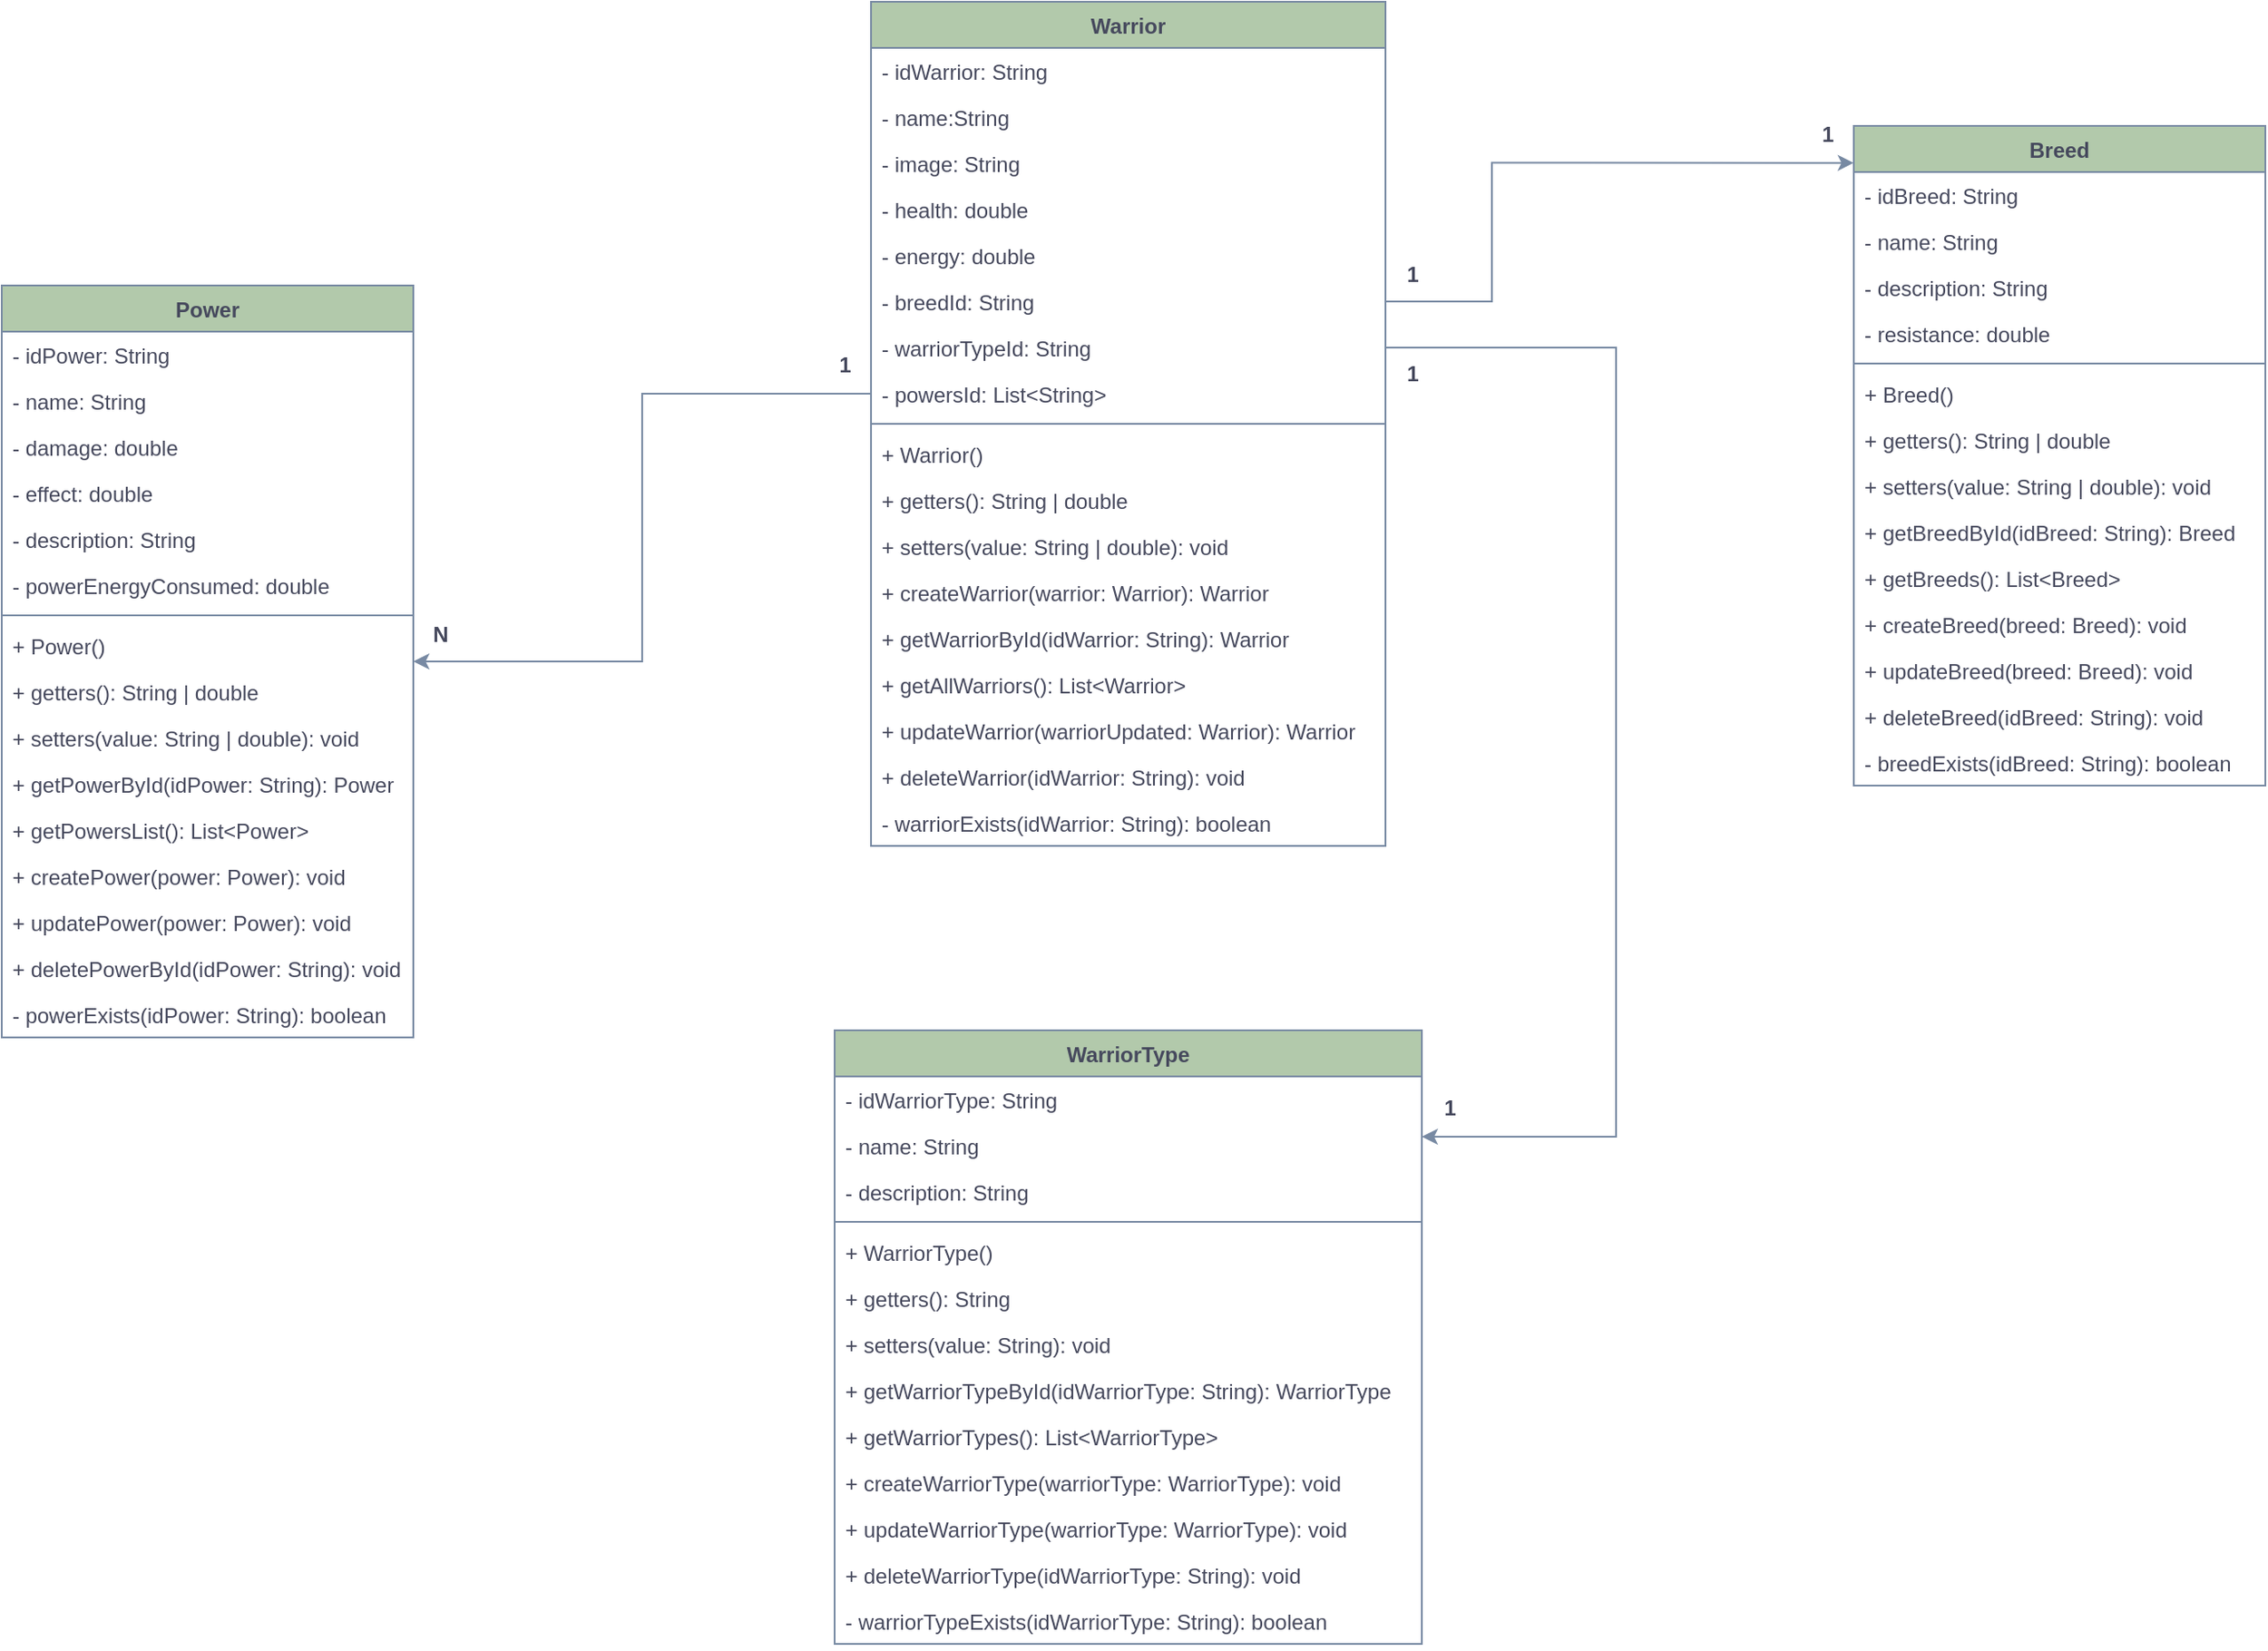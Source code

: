 <mxfile version="26.2.2">
  <diagram id="C5RBs43oDa-KdzZeNtuy" name="Page-1">
    <mxGraphModel dx="2241" dy="769" grid="1" gridSize="10" guides="1" tooltips="1" connect="1" arrows="1" fold="1" page="1" pageScale="1" pageWidth="827" pageHeight="1169" math="0" shadow="0">
      <root>
        <mxCell id="WIyWlLk6GJQsqaUBKTNV-0" />
        <mxCell id="WIyWlLk6GJQsqaUBKTNV-1" parent="WIyWlLk6GJQsqaUBKTNV-0" />
        <mxCell id="zkfFHV4jXpPFQw0GAbJ--0" value="Warrior" style="swimlane;fontStyle=1;align=center;verticalAlign=top;childLayout=stackLayout;horizontal=1;startSize=26;horizontalStack=0;resizeParent=1;resizeLast=0;collapsible=1;marginBottom=0;rounded=0;shadow=0;strokeWidth=1;labelBackgroundColor=none;fillColor=#B2C9AB;strokeColor=#788AA3;fontColor=#46495D;" parent="WIyWlLk6GJQsqaUBKTNV-1" vertex="1">
          <mxGeometry x="-140" y="120" width="290" height="476" as="geometry">
            <mxRectangle x="230" y="140" width="160" height="26" as="alternateBounds" />
          </mxGeometry>
        </mxCell>
        <mxCell id="zkfFHV4jXpPFQw0GAbJ--1" value="- idWarrior: String" style="text;align=left;verticalAlign=top;spacingLeft=4;spacingRight=4;overflow=hidden;rotatable=0;points=[[0,0.5],[1,0.5]];portConstraint=eastwest;labelBackgroundColor=none;fontColor=#46495D;" parent="zkfFHV4jXpPFQw0GAbJ--0" vertex="1">
          <mxGeometry y="26" width="290" height="26" as="geometry" />
        </mxCell>
        <mxCell id="zkfFHV4jXpPFQw0GAbJ--2" value="- name:String" style="text;align=left;verticalAlign=top;spacingLeft=4;spacingRight=4;overflow=hidden;rotatable=0;points=[[0,0.5],[1,0.5]];portConstraint=eastwest;rounded=0;shadow=0;html=0;labelBackgroundColor=none;fontColor=#46495D;" parent="zkfFHV4jXpPFQw0GAbJ--0" vertex="1">
          <mxGeometry y="52" width="290" height="26" as="geometry" />
        </mxCell>
        <mxCell id="zkfFHV4jXpPFQw0GAbJ--3" value="- image: String" style="text;align=left;verticalAlign=top;spacingLeft=4;spacingRight=4;overflow=hidden;rotatable=0;points=[[0,0.5],[1,0.5]];portConstraint=eastwest;rounded=0;shadow=0;html=0;labelBackgroundColor=none;fontColor=#46495D;" parent="zkfFHV4jXpPFQw0GAbJ--0" vertex="1">
          <mxGeometry y="78" width="290" height="26" as="geometry" />
        </mxCell>
        <mxCell id="Wdm9Se_a7wUUd-EFHxHy-3" value="- health: double" style="text;align=left;verticalAlign=top;spacingLeft=4;spacingRight=4;overflow=hidden;rotatable=0;points=[[0,0.5],[1,0.5]];portConstraint=eastwest;rounded=0;shadow=0;html=0;labelBackgroundColor=none;fontColor=#46495D;" vertex="1" parent="zkfFHV4jXpPFQw0GAbJ--0">
          <mxGeometry y="104" width="290" height="26" as="geometry" />
        </mxCell>
        <mxCell id="Wdm9Se_a7wUUd-EFHxHy-2" value="- energy: double" style="text;align=left;verticalAlign=top;spacingLeft=4;spacingRight=4;overflow=hidden;rotatable=0;points=[[0,0.5],[1,0.5]];portConstraint=eastwest;rounded=0;shadow=0;html=0;labelBackgroundColor=none;fontColor=#46495D;" vertex="1" parent="zkfFHV4jXpPFQw0GAbJ--0">
          <mxGeometry y="130" width="290" height="26" as="geometry" />
        </mxCell>
        <mxCell id="Wdm9Se_a7wUUd-EFHxHy-1" value="- breedId: String" style="text;align=left;verticalAlign=top;spacingLeft=4;spacingRight=4;overflow=hidden;rotatable=0;points=[[0,0.5],[1,0.5]];portConstraint=eastwest;rounded=0;shadow=0;html=0;labelBackgroundColor=none;fontColor=#46495D;" vertex="1" parent="zkfFHV4jXpPFQw0GAbJ--0">
          <mxGeometry y="156" width="290" height="26" as="geometry" />
        </mxCell>
        <mxCell id="Wdm9Se_a7wUUd-EFHxHy-0" value="- warriorTypeId: String" style="text;align=left;verticalAlign=top;spacingLeft=4;spacingRight=4;overflow=hidden;rotatable=0;points=[[0,0.5],[1,0.5]];portConstraint=eastwest;rounded=0;shadow=0;html=0;labelBackgroundColor=none;fontColor=#46495D;" vertex="1" parent="zkfFHV4jXpPFQw0GAbJ--0">
          <mxGeometry y="182" width="290" height="26" as="geometry" />
        </mxCell>
        <mxCell id="Wdm9Se_a7wUUd-EFHxHy-4" value="- powersId: List&lt;String&gt;" style="text;align=left;verticalAlign=top;spacingLeft=4;spacingRight=4;overflow=hidden;rotatable=0;points=[[0,0.5],[1,0.5]];portConstraint=eastwest;rounded=0;shadow=0;html=0;labelBackgroundColor=none;fontColor=#46495D;" vertex="1" parent="zkfFHV4jXpPFQw0GAbJ--0">
          <mxGeometry y="208" width="290" height="26" as="geometry" />
        </mxCell>
        <mxCell id="zkfFHV4jXpPFQw0GAbJ--4" value="" style="line;html=1;strokeWidth=1;align=left;verticalAlign=middle;spacingTop=-1;spacingLeft=3;spacingRight=3;rotatable=0;labelPosition=right;points=[];portConstraint=eastwest;labelBackgroundColor=none;fillColor=#B2C9AB;strokeColor=#788AA3;fontColor=#46495D;" parent="zkfFHV4jXpPFQw0GAbJ--0" vertex="1">
          <mxGeometry y="234" width="290" height="8" as="geometry" />
        </mxCell>
        <mxCell id="zkfFHV4jXpPFQw0GAbJ--5" value="+ Warrior()" style="text;align=left;verticalAlign=top;spacingLeft=4;spacingRight=4;overflow=hidden;rotatable=0;points=[[0,0.5],[1,0.5]];portConstraint=eastwest;labelBackgroundColor=none;fontColor=#46495D;" parent="zkfFHV4jXpPFQw0GAbJ--0" vertex="1">
          <mxGeometry y="242" width="290" height="26" as="geometry" />
        </mxCell>
        <mxCell id="Wdm9Se_a7wUUd-EFHxHy-67" value="+ getters(): String | double " style="text;align=left;verticalAlign=top;spacingLeft=4;spacingRight=4;overflow=hidden;rotatable=0;points=[[0,0.5],[1,0.5]];portConstraint=eastwest;labelBackgroundColor=none;fontColor=#46495D;" vertex="1" parent="zkfFHV4jXpPFQw0GAbJ--0">
          <mxGeometry y="268" width="290" height="26" as="geometry" />
        </mxCell>
        <mxCell id="Wdm9Se_a7wUUd-EFHxHy-7" value="+ setters(value: String | double): void" style="text;align=left;verticalAlign=top;spacingLeft=4;spacingRight=4;overflow=hidden;rotatable=0;points=[[0,0.5],[1,0.5]];portConstraint=eastwest;labelBackgroundColor=none;fontColor=#46495D;" vertex="1" parent="zkfFHV4jXpPFQw0GAbJ--0">
          <mxGeometry y="294" width="290" height="26" as="geometry" />
        </mxCell>
        <mxCell id="Wdm9Se_a7wUUd-EFHxHy-6" value="+ createWarrior(warrior: Warrior): Warrior" style="text;align=left;verticalAlign=top;spacingLeft=4;spacingRight=4;overflow=hidden;rotatable=0;points=[[0,0.5],[1,0.5]];portConstraint=eastwest;labelBackgroundColor=none;fontColor=#46495D;" vertex="1" parent="zkfFHV4jXpPFQw0GAbJ--0">
          <mxGeometry y="320" width="290" height="26" as="geometry" />
        </mxCell>
        <mxCell id="Wdm9Se_a7wUUd-EFHxHy-5" value="+ getWarriorById(idWarrior: String): Warrior" style="text;align=left;verticalAlign=top;spacingLeft=4;spacingRight=4;overflow=hidden;rotatable=0;points=[[0,0.5],[1,0.5]];portConstraint=eastwest;labelBackgroundColor=none;fontColor=#46495D;" vertex="1" parent="zkfFHV4jXpPFQw0GAbJ--0">
          <mxGeometry y="346" width="290" height="26" as="geometry" />
        </mxCell>
        <mxCell id="Wdm9Se_a7wUUd-EFHxHy-9" value="+ getAllWarriors(): List&lt;Warrior&gt;" style="text;align=left;verticalAlign=top;spacingLeft=4;spacingRight=4;overflow=hidden;rotatable=0;points=[[0,0.5],[1,0.5]];portConstraint=eastwest;labelBackgroundColor=none;fontColor=#46495D;" vertex="1" parent="zkfFHV4jXpPFQw0GAbJ--0">
          <mxGeometry y="372" width="290" height="26" as="geometry" />
        </mxCell>
        <mxCell id="Wdm9Se_a7wUUd-EFHxHy-10" value="+ updateWarrior(warriorUpdated: Warrior): Warrior" style="text;align=left;verticalAlign=top;spacingLeft=4;spacingRight=4;overflow=hidden;rotatable=0;points=[[0,0.5],[1,0.5]];portConstraint=eastwest;labelBackgroundColor=none;fontColor=#46495D;" vertex="1" parent="zkfFHV4jXpPFQw0GAbJ--0">
          <mxGeometry y="398" width="290" height="26" as="geometry" />
        </mxCell>
        <mxCell id="Wdm9Se_a7wUUd-EFHxHy-8" value="+ deleteWarrior(idWarrior: String): void" style="text;align=left;verticalAlign=top;spacingLeft=4;spacingRight=4;overflow=hidden;rotatable=0;points=[[0,0.5],[1,0.5]];portConstraint=eastwest;labelBackgroundColor=none;fontColor=#46495D;" vertex="1" parent="zkfFHV4jXpPFQw0GAbJ--0">
          <mxGeometry y="424" width="290" height="26" as="geometry" />
        </mxCell>
        <mxCell id="Wdm9Se_a7wUUd-EFHxHy-16" value="- warriorExists(idWarrior: String): boolean" style="text;align=left;verticalAlign=top;spacingLeft=4;spacingRight=4;overflow=hidden;rotatable=0;points=[[0,0.5],[1,0.5]];portConstraint=eastwest;labelBackgroundColor=none;fontColor=#46495D;" vertex="1" parent="zkfFHV4jXpPFQw0GAbJ--0">
          <mxGeometry y="450" width="290" height="26" as="geometry" />
        </mxCell>
        <mxCell id="zkfFHV4jXpPFQw0GAbJ--17" value="Breed" style="swimlane;fontStyle=1;align=center;verticalAlign=top;childLayout=stackLayout;horizontal=1;startSize=26;horizontalStack=0;resizeParent=1;resizeLast=0;collapsible=1;marginBottom=0;rounded=0;shadow=0;strokeWidth=1;labelBackgroundColor=none;fillColor=#B2C9AB;strokeColor=#788AA3;fontColor=#46495D;" parent="WIyWlLk6GJQsqaUBKTNV-1" vertex="1">
          <mxGeometry x="414" y="190" width="232" height="372" as="geometry">
            <mxRectangle x="550" y="140" width="160" height="26" as="alternateBounds" />
          </mxGeometry>
        </mxCell>
        <mxCell id="zkfFHV4jXpPFQw0GAbJ--18" value="- idBreed: String" style="text;align=left;verticalAlign=top;spacingLeft=4;spacingRight=4;overflow=hidden;rotatable=0;points=[[0,0.5],[1,0.5]];portConstraint=eastwest;labelBackgroundColor=none;fontColor=#46495D;" parent="zkfFHV4jXpPFQw0GAbJ--17" vertex="1">
          <mxGeometry y="26" width="232" height="26" as="geometry" />
        </mxCell>
        <mxCell id="zkfFHV4jXpPFQw0GAbJ--19" value="- name: String" style="text;align=left;verticalAlign=top;spacingLeft=4;spacingRight=4;overflow=hidden;rotatable=0;points=[[0,0.5],[1,0.5]];portConstraint=eastwest;rounded=0;shadow=0;html=0;labelBackgroundColor=none;fontColor=#46495D;" parent="zkfFHV4jXpPFQw0GAbJ--17" vertex="1">
          <mxGeometry y="52" width="232" height="26" as="geometry" />
        </mxCell>
        <mxCell id="zkfFHV4jXpPFQw0GAbJ--20" value="- description: String" style="text;align=left;verticalAlign=top;spacingLeft=4;spacingRight=4;overflow=hidden;rotatable=0;points=[[0,0.5],[1,0.5]];portConstraint=eastwest;rounded=0;shadow=0;html=0;labelBackgroundColor=none;fontColor=#46495D;" parent="zkfFHV4jXpPFQw0GAbJ--17" vertex="1">
          <mxGeometry y="78" width="232" height="26" as="geometry" />
        </mxCell>
        <mxCell id="zkfFHV4jXpPFQw0GAbJ--21" value="- resistance: double" style="text;align=left;verticalAlign=top;spacingLeft=4;spacingRight=4;overflow=hidden;rotatable=0;points=[[0,0.5],[1,0.5]];portConstraint=eastwest;rounded=0;shadow=0;html=0;labelBackgroundColor=none;fontColor=#46495D;" parent="zkfFHV4jXpPFQw0GAbJ--17" vertex="1">
          <mxGeometry y="104" width="232" height="26" as="geometry" />
        </mxCell>
        <mxCell id="zkfFHV4jXpPFQw0GAbJ--23" value="" style="line;html=1;strokeWidth=1;align=left;verticalAlign=middle;spacingTop=-1;spacingLeft=3;spacingRight=3;rotatable=0;labelPosition=right;points=[];portConstraint=eastwest;labelBackgroundColor=none;fillColor=#B2C9AB;strokeColor=#788AA3;fontColor=#46495D;" parent="zkfFHV4jXpPFQw0GAbJ--17" vertex="1">
          <mxGeometry y="130" width="232" height="8" as="geometry" />
        </mxCell>
        <mxCell id="zkfFHV4jXpPFQw0GAbJ--24" value="+ Breed()" style="text;align=left;verticalAlign=top;spacingLeft=4;spacingRight=4;overflow=hidden;rotatable=0;points=[[0,0.5],[1,0.5]];portConstraint=eastwest;labelBackgroundColor=none;fontColor=#46495D;" parent="zkfFHV4jXpPFQw0GAbJ--17" vertex="1">
          <mxGeometry y="138" width="232" height="26" as="geometry" />
        </mxCell>
        <mxCell id="Wdm9Se_a7wUUd-EFHxHy-68" value="+ getters(): String | double " style="text;align=left;verticalAlign=top;spacingLeft=4;spacingRight=4;overflow=hidden;rotatable=0;points=[[0,0.5],[1,0.5]];portConstraint=eastwest;labelBackgroundColor=none;fontColor=#46495D;" vertex="1" parent="zkfFHV4jXpPFQw0GAbJ--17">
          <mxGeometry y="164" width="232" height="26" as="geometry" />
        </mxCell>
        <mxCell id="zkfFHV4jXpPFQw0GAbJ--25" value="+ setters(value: String | double): void" style="text;align=left;verticalAlign=top;spacingLeft=4;spacingRight=4;overflow=hidden;rotatable=0;points=[[0,0.5],[1,0.5]];portConstraint=eastwest;labelBackgroundColor=none;fontColor=#46495D;" parent="zkfFHV4jXpPFQw0GAbJ--17" vertex="1">
          <mxGeometry y="190" width="232" height="26" as="geometry" />
        </mxCell>
        <mxCell id="Wdm9Se_a7wUUd-EFHxHy-11" value="+ getBreedById(idBreed: String): Breed" style="text;align=left;verticalAlign=top;spacingLeft=4;spacingRight=4;overflow=hidden;rotatable=0;points=[[0,0.5],[1,0.5]];portConstraint=eastwest;labelBackgroundColor=none;fontColor=#46495D;" vertex="1" parent="zkfFHV4jXpPFQw0GAbJ--17">
          <mxGeometry y="216" width="232" height="26" as="geometry" />
        </mxCell>
        <mxCell id="Wdm9Se_a7wUUd-EFHxHy-14" value="+ getBreeds(): List&lt;Breed&gt;" style="text;align=left;verticalAlign=top;spacingLeft=4;spacingRight=4;overflow=hidden;rotatable=0;points=[[0,0.5],[1,0.5]];portConstraint=eastwest;labelBackgroundColor=none;fontColor=#46495D;" vertex="1" parent="zkfFHV4jXpPFQw0GAbJ--17">
          <mxGeometry y="242" width="232" height="26" as="geometry" />
        </mxCell>
        <mxCell id="Wdm9Se_a7wUUd-EFHxHy-13" value="+ createBreed(breed: Breed): void" style="text;align=left;verticalAlign=top;spacingLeft=4;spacingRight=4;overflow=hidden;rotatable=0;points=[[0,0.5],[1,0.5]];portConstraint=eastwest;labelBackgroundColor=none;fontColor=#46495D;" vertex="1" parent="zkfFHV4jXpPFQw0GAbJ--17">
          <mxGeometry y="268" width="232" height="26" as="geometry" />
        </mxCell>
        <mxCell id="Wdm9Se_a7wUUd-EFHxHy-12" value="+ updateBreed(breed: Breed): void" style="text;align=left;verticalAlign=top;spacingLeft=4;spacingRight=4;overflow=hidden;rotatable=0;points=[[0,0.5],[1,0.5]];portConstraint=eastwest;labelBackgroundColor=none;fontColor=#46495D;" vertex="1" parent="zkfFHV4jXpPFQw0GAbJ--17">
          <mxGeometry y="294" width="232" height="26" as="geometry" />
        </mxCell>
        <mxCell id="Wdm9Se_a7wUUd-EFHxHy-15" value="+ deleteBreed(idBreed: String): void" style="text;align=left;verticalAlign=top;spacingLeft=4;spacingRight=4;overflow=hidden;rotatable=0;points=[[0,0.5],[1,0.5]];portConstraint=eastwest;labelBackgroundColor=none;fontColor=#46495D;" vertex="1" parent="zkfFHV4jXpPFQw0GAbJ--17">
          <mxGeometry y="320" width="232" height="26" as="geometry" />
        </mxCell>
        <mxCell id="Wdm9Se_a7wUUd-EFHxHy-17" value="- breedExists(idBreed: String): boolean" style="text;align=left;verticalAlign=top;spacingLeft=4;spacingRight=4;overflow=hidden;rotatable=0;points=[[0,0.5],[1,0.5]];portConstraint=eastwest;labelBackgroundColor=none;fontColor=#46495D;" vertex="1" parent="zkfFHV4jXpPFQw0GAbJ--17">
          <mxGeometry y="346" width="232" height="26" as="geometry" />
        </mxCell>
        <mxCell id="Wdm9Se_a7wUUd-EFHxHy-20" value="Power" style="swimlane;fontStyle=1;align=center;verticalAlign=top;childLayout=stackLayout;horizontal=1;startSize=26;horizontalStack=0;resizeParent=1;resizeLast=0;collapsible=1;marginBottom=0;rounded=0;shadow=0;strokeWidth=1;labelBackgroundColor=none;fillColor=#B2C9AB;strokeColor=#788AA3;fontColor=#46495D;" vertex="1" parent="WIyWlLk6GJQsqaUBKTNV-1">
          <mxGeometry x="-630" y="280" width="232" height="424" as="geometry">
            <mxRectangle x="550" y="140" width="160" height="26" as="alternateBounds" />
          </mxGeometry>
        </mxCell>
        <mxCell id="Wdm9Se_a7wUUd-EFHxHy-21" value="- idPower: String" style="text;align=left;verticalAlign=top;spacingLeft=4;spacingRight=4;overflow=hidden;rotatable=0;points=[[0,0.5],[1,0.5]];portConstraint=eastwest;labelBackgroundColor=none;fontColor=#46495D;" vertex="1" parent="Wdm9Se_a7wUUd-EFHxHy-20">
          <mxGeometry y="26" width="232" height="26" as="geometry" />
        </mxCell>
        <mxCell id="Wdm9Se_a7wUUd-EFHxHy-22" value="- name: String" style="text;align=left;verticalAlign=top;spacingLeft=4;spacingRight=4;overflow=hidden;rotatable=0;points=[[0,0.5],[1,0.5]];portConstraint=eastwest;rounded=0;shadow=0;html=0;labelBackgroundColor=none;fontColor=#46495D;" vertex="1" parent="Wdm9Se_a7wUUd-EFHxHy-20">
          <mxGeometry y="52" width="232" height="26" as="geometry" />
        </mxCell>
        <mxCell id="Wdm9Se_a7wUUd-EFHxHy-36" value="- damage: double" style="text;align=left;verticalAlign=top;spacingLeft=4;spacingRight=4;overflow=hidden;rotatable=0;points=[[0,0.5],[1,0.5]];portConstraint=eastwest;rounded=0;shadow=0;html=0;labelBackgroundColor=none;fontColor=#46495D;" vertex="1" parent="Wdm9Se_a7wUUd-EFHxHy-20">
          <mxGeometry y="78" width="232" height="26" as="geometry" />
        </mxCell>
        <mxCell id="Wdm9Se_a7wUUd-EFHxHy-35" value="- effect: double" style="text;align=left;verticalAlign=top;spacingLeft=4;spacingRight=4;overflow=hidden;rotatable=0;points=[[0,0.5],[1,0.5]];portConstraint=eastwest;rounded=0;shadow=0;html=0;labelBackgroundColor=none;fontColor=#46495D;" vertex="1" parent="Wdm9Se_a7wUUd-EFHxHy-20">
          <mxGeometry y="104" width="232" height="26" as="geometry" />
        </mxCell>
        <mxCell id="Wdm9Se_a7wUUd-EFHxHy-23" value="- description: String" style="text;align=left;verticalAlign=top;spacingLeft=4;spacingRight=4;overflow=hidden;rotatable=0;points=[[0,0.5],[1,0.5]];portConstraint=eastwest;rounded=0;shadow=0;html=0;labelBackgroundColor=none;fontColor=#46495D;" vertex="1" parent="Wdm9Se_a7wUUd-EFHxHy-20">
          <mxGeometry y="130" width="232" height="26" as="geometry" />
        </mxCell>
        <mxCell id="Wdm9Se_a7wUUd-EFHxHy-24" value="- powerEnergyConsumed: double" style="text;align=left;verticalAlign=top;spacingLeft=4;spacingRight=4;overflow=hidden;rotatable=0;points=[[0,0.5],[1,0.5]];portConstraint=eastwest;rounded=0;shadow=0;html=0;labelBackgroundColor=none;fontColor=#46495D;" vertex="1" parent="Wdm9Se_a7wUUd-EFHxHy-20">
          <mxGeometry y="156" width="232" height="26" as="geometry" />
        </mxCell>
        <mxCell id="Wdm9Se_a7wUUd-EFHxHy-25" value="" style="line;html=1;strokeWidth=1;align=left;verticalAlign=middle;spacingTop=-1;spacingLeft=3;spacingRight=3;rotatable=0;labelPosition=right;points=[];portConstraint=eastwest;labelBackgroundColor=none;fillColor=#B2C9AB;strokeColor=#788AA3;fontColor=#46495D;" vertex="1" parent="Wdm9Se_a7wUUd-EFHxHy-20">
          <mxGeometry y="182" width="232" height="8" as="geometry" />
        </mxCell>
        <mxCell id="Wdm9Se_a7wUUd-EFHxHy-26" value="+ Power()" style="text;align=left;verticalAlign=top;spacingLeft=4;spacingRight=4;overflow=hidden;rotatable=0;points=[[0,0.5],[1,0.5]];portConstraint=eastwest;labelBackgroundColor=none;fontColor=#46495D;" vertex="1" parent="Wdm9Se_a7wUUd-EFHxHy-20">
          <mxGeometry y="190" width="232" height="26" as="geometry" />
        </mxCell>
        <mxCell id="Wdm9Se_a7wUUd-EFHxHy-64" value="+ getters(): String | double " style="text;align=left;verticalAlign=top;spacingLeft=4;spacingRight=4;overflow=hidden;rotatable=0;points=[[0,0.5],[1,0.5]];portConstraint=eastwest;labelBackgroundColor=none;fontColor=#46495D;" vertex="1" parent="Wdm9Se_a7wUUd-EFHxHy-20">
          <mxGeometry y="216" width="232" height="26" as="geometry" />
        </mxCell>
        <mxCell id="Wdm9Se_a7wUUd-EFHxHy-27" value="+ setters(value: String | double): void" style="text;align=left;verticalAlign=top;spacingLeft=4;spacingRight=4;overflow=hidden;rotatable=0;points=[[0,0.5],[1,0.5]];portConstraint=eastwest;labelBackgroundColor=none;fontColor=#46495D;" vertex="1" parent="Wdm9Se_a7wUUd-EFHxHy-20">
          <mxGeometry y="242" width="232" height="26" as="geometry" />
        </mxCell>
        <mxCell id="Wdm9Se_a7wUUd-EFHxHy-28" value="+ getPowerById(idPower: String): Power" style="text;align=left;verticalAlign=top;spacingLeft=4;spacingRight=4;overflow=hidden;rotatable=0;points=[[0,0.5],[1,0.5]];portConstraint=eastwest;labelBackgroundColor=none;fontColor=#46495D;" vertex="1" parent="Wdm9Se_a7wUUd-EFHxHy-20">
          <mxGeometry y="268" width="232" height="26" as="geometry" />
        </mxCell>
        <mxCell id="Wdm9Se_a7wUUd-EFHxHy-29" value="+ getPowersList(): List&lt;Power&gt;" style="text;align=left;verticalAlign=top;spacingLeft=4;spacingRight=4;overflow=hidden;rotatable=0;points=[[0,0.5],[1,0.5]];portConstraint=eastwest;labelBackgroundColor=none;fontColor=#46495D;" vertex="1" parent="Wdm9Se_a7wUUd-EFHxHy-20">
          <mxGeometry y="294" width="232" height="26" as="geometry" />
        </mxCell>
        <mxCell id="Wdm9Se_a7wUUd-EFHxHy-30" value="+ createPower(power: Power): void" style="text;align=left;verticalAlign=top;spacingLeft=4;spacingRight=4;overflow=hidden;rotatable=0;points=[[0,0.5],[1,0.5]];portConstraint=eastwest;labelBackgroundColor=none;fontColor=#46495D;" vertex="1" parent="Wdm9Se_a7wUUd-EFHxHy-20">
          <mxGeometry y="320" width="232" height="26" as="geometry" />
        </mxCell>
        <mxCell id="Wdm9Se_a7wUUd-EFHxHy-31" value="+ updatePower(power: Power): void" style="text;align=left;verticalAlign=top;spacingLeft=4;spacingRight=4;overflow=hidden;rotatable=0;points=[[0,0.5],[1,0.5]];portConstraint=eastwest;labelBackgroundColor=none;fontColor=#46495D;" vertex="1" parent="Wdm9Se_a7wUUd-EFHxHy-20">
          <mxGeometry y="346" width="232" height="26" as="geometry" />
        </mxCell>
        <mxCell id="Wdm9Se_a7wUUd-EFHxHy-32" value="+ deletePowerById(idPower: String): void" style="text;align=left;verticalAlign=top;spacingLeft=4;spacingRight=4;overflow=hidden;rotatable=0;points=[[0,0.5],[1,0.5]];portConstraint=eastwest;labelBackgroundColor=none;fontColor=#46495D;" vertex="1" parent="Wdm9Se_a7wUUd-EFHxHy-20">
          <mxGeometry y="372" width="232" height="26" as="geometry" />
        </mxCell>
        <mxCell id="Wdm9Se_a7wUUd-EFHxHy-33" value="- powerExists(idPower: String): boolean" style="text;align=left;verticalAlign=top;spacingLeft=4;spacingRight=4;overflow=hidden;rotatable=0;points=[[0,0.5],[1,0.5]];portConstraint=eastwest;labelBackgroundColor=none;fontColor=#46495D;" vertex="1" parent="Wdm9Se_a7wUUd-EFHxHy-20">
          <mxGeometry y="398" width="232" height="26" as="geometry" />
        </mxCell>
        <mxCell id="Wdm9Se_a7wUUd-EFHxHy-37" value="WarriorType" style="swimlane;fontStyle=1;align=center;verticalAlign=top;childLayout=stackLayout;horizontal=1;startSize=26;horizontalStack=0;resizeParent=1;resizeLast=0;collapsible=1;marginBottom=0;rounded=0;shadow=0;strokeWidth=1;labelBackgroundColor=none;fillColor=#B2C9AB;strokeColor=#788AA3;fontColor=#46495D;" vertex="1" parent="WIyWlLk6GJQsqaUBKTNV-1">
          <mxGeometry x="-160.5" y="700" width="331" height="346" as="geometry">
            <mxRectangle x="550" y="140" width="160" height="26" as="alternateBounds" />
          </mxGeometry>
        </mxCell>
        <mxCell id="Wdm9Se_a7wUUd-EFHxHy-38" value="- idWarriorType: String" style="text;align=left;verticalAlign=top;spacingLeft=4;spacingRight=4;overflow=hidden;rotatable=0;points=[[0,0.5],[1,0.5]];portConstraint=eastwest;labelBackgroundColor=none;fontColor=#46495D;" vertex="1" parent="Wdm9Se_a7wUUd-EFHxHy-37">
          <mxGeometry y="26" width="331" height="26" as="geometry" />
        </mxCell>
        <mxCell id="Wdm9Se_a7wUUd-EFHxHy-39" value="- name: String" style="text;align=left;verticalAlign=top;spacingLeft=4;spacingRight=4;overflow=hidden;rotatable=0;points=[[0,0.5],[1,0.5]];portConstraint=eastwest;rounded=0;shadow=0;html=0;labelBackgroundColor=none;fontColor=#46495D;" vertex="1" parent="Wdm9Se_a7wUUd-EFHxHy-37">
          <mxGeometry y="52" width="331" height="26" as="geometry" />
        </mxCell>
        <mxCell id="Wdm9Se_a7wUUd-EFHxHy-42" value="- description: String" style="text;align=left;verticalAlign=top;spacingLeft=4;spacingRight=4;overflow=hidden;rotatable=0;points=[[0,0.5],[1,0.5]];portConstraint=eastwest;rounded=0;shadow=0;html=0;labelBackgroundColor=none;fontColor=#46495D;" vertex="1" parent="Wdm9Se_a7wUUd-EFHxHy-37">
          <mxGeometry y="78" width="331" height="26" as="geometry" />
        </mxCell>
        <mxCell id="Wdm9Se_a7wUUd-EFHxHy-44" value="" style="line;html=1;strokeWidth=1;align=left;verticalAlign=middle;spacingTop=-1;spacingLeft=3;spacingRight=3;rotatable=0;labelPosition=right;points=[];portConstraint=eastwest;labelBackgroundColor=none;fillColor=#B2C9AB;strokeColor=#788AA3;fontColor=#46495D;" vertex="1" parent="Wdm9Se_a7wUUd-EFHxHy-37">
          <mxGeometry y="104" width="331" height="8" as="geometry" />
        </mxCell>
        <mxCell id="Wdm9Se_a7wUUd-EFHxHy-45" value="+ WarriorType()" style="text;align=left;verticalAlign=top;spacingLeft=4;spacingRight=4;overflow=hidden;rotatable=0;points=[[0,0.5],[1,0.5]];portConstraint=eastwest;labelBackgroundColor=none;fontColor=#46495D;" vertex="1" parent="Wdm9Se_a7wUUd-EFHxHy-37">
          <mxGeometry y="112" width="331" height="26" as="geometry" />
        </mxCell>
        <mxCell id="Wdm9Se_a7wUUd-EFHxHy-65" value="+ getters(): String" style="text;align=left;verticalAlign=top;spacingLeft=4;spacingRight=4;overflow=hidden;rotatable=0;points=[[0,0.5],[1,0.5]];portConstraint=eastwest;labelBackgroundColor=none;fontColor=#46495D;" vertex="1" parent="Wdm9Se_a7wUUd-EFHxHy-37">
          <mxGeometry y="138" width="331" height="26" as="geometry" />
        </mxCell>
        <mxCell id="Wdm9Se_a7wUUd-EFHxHy-46" value="+ setters(value: String): void" style="text;align=left;verticalAlign=top;spacingLeft=4;spacingRight=4;overflow=hidden;rotatable=0;points=[[0,0.5],[1,0.5]];portConstraint=eastwest;labelBackgroundColor=none;fontColor=#46495D;" vertex="1" parent="Wdm9Se_a7wUUd-EFHxHy-37">
          <mxGeometry y="164" width="331" height="26" as="geometry" />
        </mxCell>
        <mxCell id="Wdm9Se_a7wUUd-EFHxHy-47" value="+ getWarriorTypeById(idWarriorType: String): WarriorType" style="text;align=left;verticalAlign=top;spacingLeft=4;spacingRight=4;overflow=hidden;rotatable=0;points=[[0,0.5],[1,0.5]];portConstraint=eastwest;labelBackgroundColor=none;fontColor=#46495D;" vertex="1" parent="Wdm9Se_a7wUUd-EFHxHy-37">
          <mxGeometry y="190" width="331" height="26" as="geometry" />
        </mxCell>
        <mxCell id="Wdm9Se_a7wUUd-EFHxHy-48" value="+ getWarriorTypes(): List&lt;WarriorType&gt;" style="text;align=left;verticalAlign=top;spacingLeft=4;spacingRight=4;overflow=hidden;rotatable=0;points=[[0,0.5],[1,0.5]];portConstraint=eastwest;labelBackgroundColor=none;fontColor=#46495D;" vertex="1" parent="Wdm9Se_a7wUUd-EFHxHy-37">
          <mxGeometry y="216" width="331" height="26" as="geometry" />
        </mxCell>
        <mxCell id="Wdm9Se_a7wUUd-EFHxHy-49" value="+ createWarriorType(warriorType: WarriorType): void" style="text;align=left;verticalAlign=top;spacingLeft=4;spacingRight=4;overflow=hidden;rotatable=0;points=[[0,0.5],[1,0.5]];portConstraint=eastwest;labelBackgroundColor=none;fontColor=#46495D;" vertex="1" parent="Wdm9Se_a7wUUd-EFHxHy-37">
          <mxGeometry y="242" width="331" height="26" as="geometry" />
        </mxCell>
        <mxCell id="Wdm9Se_a7wUUd-EFHxHy-50" value="+ updateWarriorType(warriorType: WarriorType): void" style="text;align=left;verticalAlign=top;spacingLeft=4;spacingRight=4;overflow=hidden;rotatable=0;points=[[0,0.5],[1,0.5]];portConstraint=eastwest;labelBackgroundColor=none;fontColor=#46495D;" vertex="1" parent="Wdm9Se_a7wUUd-EFHxHy-37">
          <mxGeometry y="268" width="331" height="26" as="geometry" />
        </mxCell>
        <mxCell id="Wdm9Se_a7wUUd-EFHxHy-51" value="+ deleteWarriorType(idWarriorType: String): void" style="text;align=left;verticalAlign=top;spacingLeft=4;spacingRight=4;overflow=hidden;rotatable=0;points=[[0,0.5],[1,0.5]];portConstraint=eastwest;labelBackgroundColor=none;fontColor=#46495D;" vertex="1" parent="Wdm9Se_a7wUUd-EFHxHy-37">
          <mxGeometry y="294" width="331" height="26" as="geometry" />
        </mxCell>
        <mxCell id="Wdm9Se_a7wUUd-EFHxHy-52" value="- warriorTypeExists(idWarriorType: String): boolean" style="text;align=left;verticalAlign=top;spacingLeft=4;spacingRight=4;overflow=hidden;rotatable=0;points=[[0,0.5],[1,0.5]];portConstraint=eastwest;labelBackgroundColor=none;fontColor=#46495D;" vertex="1" parent="Wdm9Se_a7wUUd-EFHxHy-37">
          <mxGeometry y="320" width="331" height="26" as="geometry" />
        </mxCell>
        <mxCell id="Wdm9Se_a7wUUd-EFHxHy-53" style="edgeStyle=orthogonalEdgeStyle;rounded=0;orthogonalLoop=1;jettySize=auto;html=1;entryX=0;entryY=0.056;entryDx=0;entryDy=0;entryPerimeter=0;labelBackgroundColor=none;strokeColor=#788AA3;fontColor=default;" edge="1" parent="WIyWlLk6GJQsqaUBKTNV-1" source="Wdm9Se_a7wUUd-EFHxHy-1" target="zkfFHV4jXpPFQw0GAbJ--17">
          <mxGeometry relative="1" as="geometry">
            <Array as="points">
              <mxPoint x="210" y="289" />
              <mxPoint x="210" y="210" />
            </Array>
          </mxGeometry>
        </mxCell>
        <mxCell id="Wdm9Se_a7wUUd-EFHxHy-54" style="edgeStyle=orthogonalEdgeStyle;rounded=0;orthogonalLoop=1;jettySize=auto;html=1;labelBackgroundColor=none;strokeColor=#788AA3;fontColor=default;" edge="1" parent="WIyWlLk6GJQsqaUBKTNV-1" source="Wdm9Se_a7wUUd-EFHxHy-4" target="Wdm9Se_a7wUUd-EFHxHy-20">
          <mxGeometry relative="1" as="geometry" />
        </mxCell>
        <mxCell id="Wdm9Se_a7wUUd-EFHxHy-55" style="edgeStyle=orthogonalEdgeStyle;rounded=0;orthogonalLoop=1;jettySize=auto;html=1;labelBackgroundColor=none;strokeColor=#788AA3;fontColor=default;" edge="1" parent="WIyWlLk6GJQsqaUBKTNV-1" source="Wdm9Se_a7wUUd-EFHxHy-0" target="Wdm9Se_a7wUUd-EFHxHy-39">
          <mxGeometry relative="1" as="geometry">
            <mxPoint x="170" y="910" as="targetPoint" />
            <Array as="points">
              <mxPoint x="280" y="315" />
              <mxPoint x="280" y="760" />
            </Array>
          </mxGeometry>
        </mxCell>
        <mxCell id="Wdm9Se_a7wUUd-EFHxHy-56" value="1" style="text;html=1;align=center;verticalAlign=middle;resizable=0;points=[];autosize=1;strokeColor=none;fillColor=none;fontColor=#46495D;fontStyle=1" vertex="1" parent="WIyWlLk6GJQsqaUBKTNV-1">
          <mxGeometry x="150" y="315" width="30" height="30" as="geometry" />
        </mxCell>
        <mxCell id="Wdm9Se_a7wUUd-EFHxHy-57" value="1" style="text;html=1;align=center;verticalAlign=middle;resizable=0;points=[];autosize=1;strokeColor=none;fillColor=none;fontColor=#46495D;fontStyle=1" vertex="1" parent="WIyWlLk6GJQsqaUBKTNV-1">
          <mxGeometry x="171" y="729" width="30" height="30" as="geometry" />
        </mxCell>
        <mxCell id="Wdm9Se_a7wUUd-EFHxHy-58" value="1" style="text;html=1;align=center;verticalAlign=middle;resizable=0;points=[];autosize=1;strokeColor=none;fillColor=none;fontColor=#46495D;fontStyle=1" vertex="1" parent="WIyWlLk6GJQsqaUBKTNV-1">
          <mxGeometry x="150" y="259" width="30" height="30" as="geometry" />
        </mxCell>
        <mxCell id="Wdm9Se_a7wUUd-EFHxHy-60" value="1" style="text;html=1;align=center;verticalAlign=middle;resizable=0;points=[];autosize=1;strokeColor=none;fillColor=none;fontColor=#46495D;fontStyle=1" vertex="1" parent="WIyWlLk6GJQsqaUBKTNV-1">
          <mxGeometry x="384" y="180" width="30" height="30" as="geometry" />
        </mxCell>
        <mxCell id="Wdm9Se_a7wUUd-EFHxHy-61" value="1" style="text;html=1;align=center;verticalAlign=middle;resizable=0;points=[];autosize=1;strokeColor=none;fillColor=none;fontColor=#46495D;fontStyle=1" vertex="1" parent="WIyWlLk6GJQsqaUBKTNV-1">
          <mxGeometry x="-170" y="310" width="30" height="30" as="geometry" />
        </mxCell>
        <mxCell id="Wdm9Se_a7wUUd-EFHxHy-62" value="N" style="text;html=1;align=center;verticalAlign=middle;resizable=0;points=[];autosize=1;strokeColor=none;fillColor=none;fontColor=#46495D;fontStyle=1" vertex="1" parent="WIyWlLk6GJQsqaUBKTNV-1">
          <mxGeometry x="-398" y="462" width="30" height="30" as="geometry" />
        </mxCell>
      </root>
    </mxGraphModel>
  </diagram>
</mxfile>

